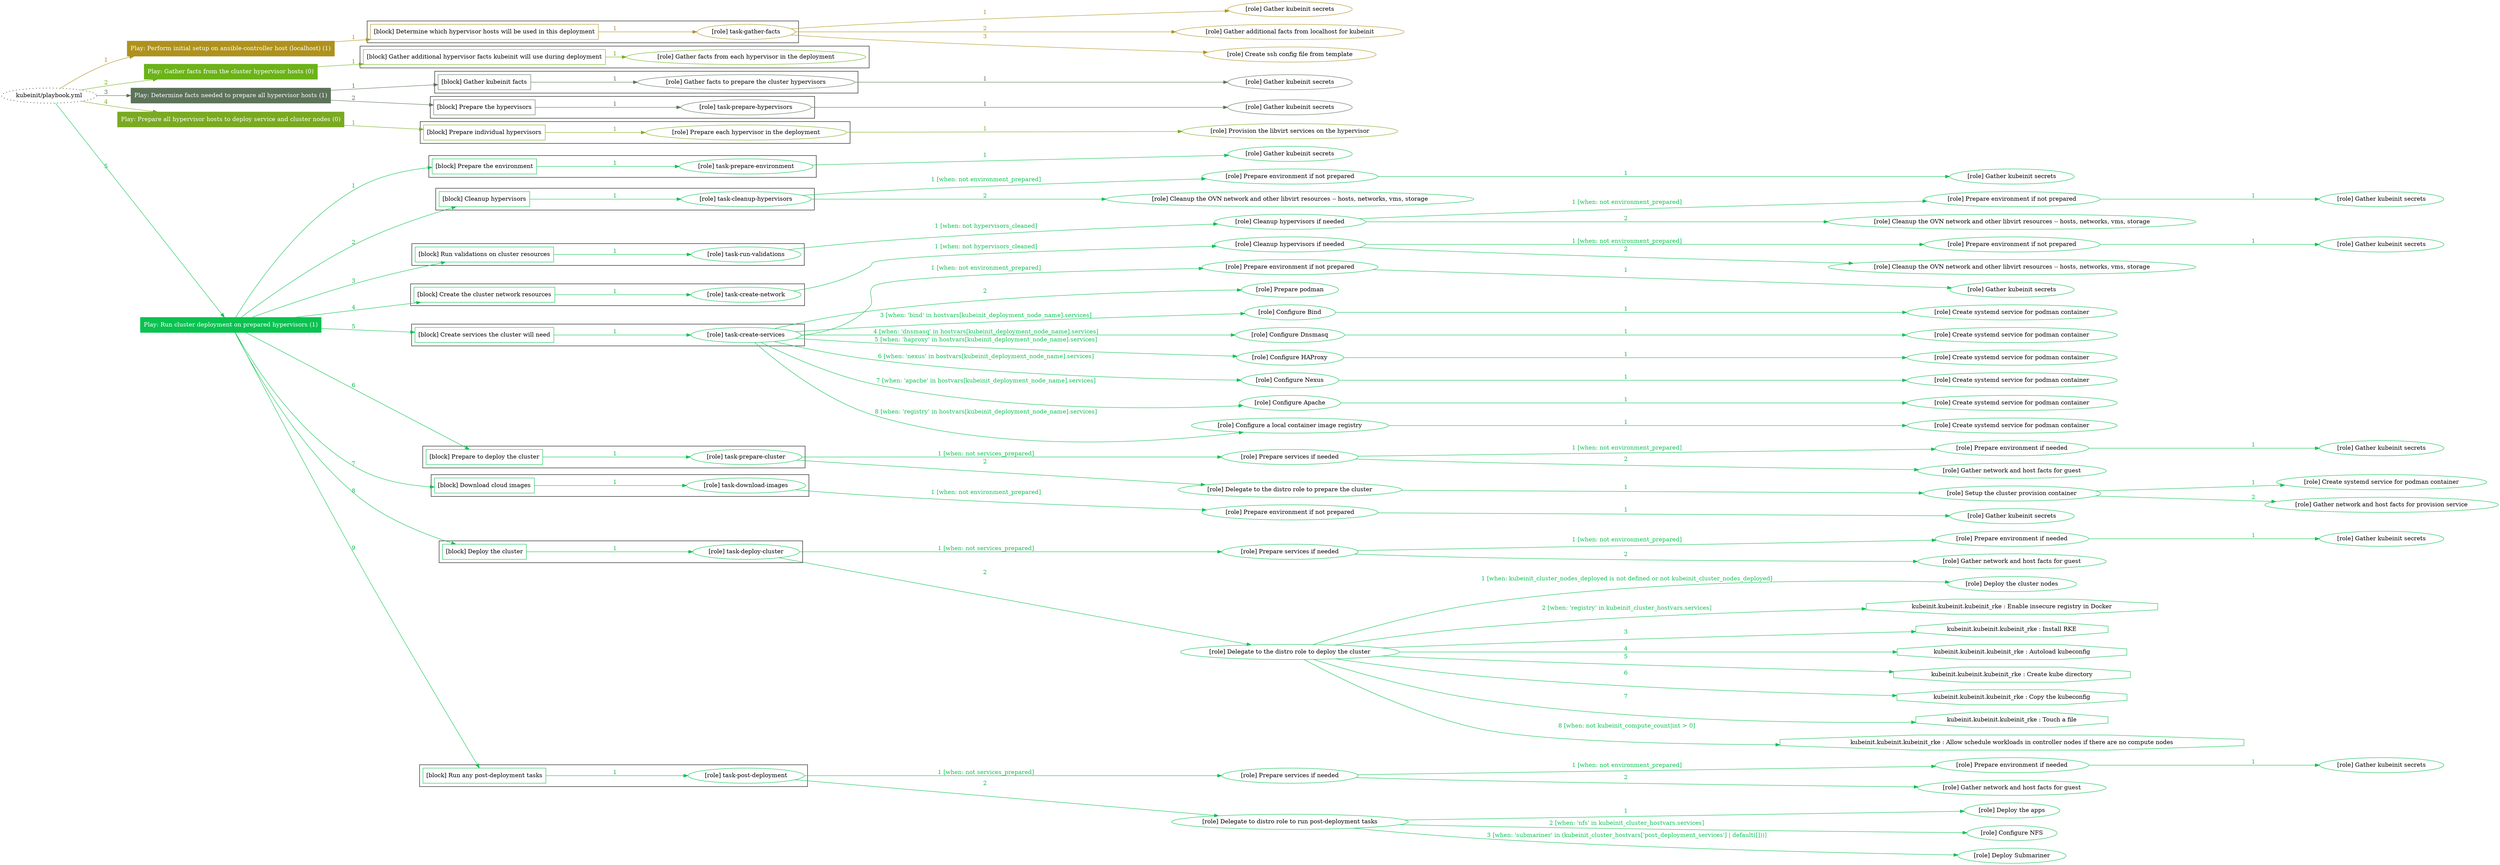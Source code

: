 digraph {
	graph [concentrate=true ordering=in rankdir=LR ratio=fill]
	edge [esep=5 sep=10]
	"kubeinit/playbook.yml" [URL="/home/runner/work/kubeinit/kubeinit/kubeinit/playbook.yml" id=playbook_0c0fef3c style=dotted]
	play_21a5f5a8 [label="Play: Perform initial setup on ansible-controller host (localhost) (1)" URL="/home/runner/work/kubeinit/kubeinit/kubeinit/playbook.yml" color="#af921d" fontcolor="#ffffff" id=play_21a5f5a8 shape=box style=filled tooltip=localhost]
	"kubeinit/playbook.yml" -> play_21a5f5a8 [label="1 " color="#af921d" fontcolor="#af921d" id=edge_b1d92bf3 labeltooltip="1 " tooltip="1 "]
	subgraph "Gather kubeinit secrets" {
		role_ecb38c35 [label="[role] Gather kubeinit secrets" URL="/home/runner/.ansible/collections/ansible_collections/kubeinit/kubeinit/roles/kubeinit_prepare/tasks/build_hypervisors_group.yml" color="#af921d" id=role_ecb38c35 tooltip="Gather kubeinit secrets"]
	}
	subgraph "Gather additional facts from localhost for kubeinit" {
		role_9cfee609 [label="[role] Gather additional facts from localhost for kubeinit" URL="/home/runner/.ansible/collections/ansible_collections/kubeinit/kubeinit/roles/kubeinit_prepare/tasks/build_hypervisors_group.yml" color="#af921d" id=role_9cfee609 tooltip="Gather additional facts from localhost for kubeinit"]
	}
	subgraph "Create ssh config file from template" {
		role_02658a02 [label="[role] Create ssh config file from template" URL="/home/runner/.ansible/collections/ansible_collections/kubeinit/kubeinit/roles/kubeinit_prepare/tasks/build_hypervisors_group.yml" color="#af921d" id=role_02658a02 tooltip="Create ssh config file from template"]
	}
	subgraph "task-gather-facts" {
		role_8c030632 [label="[role] task-gather-facts" URL="/home/runner/work/kubeinit/kubeinit/kubeinit/playbook.yml" color="#af921d" id=role_8c030632 tooltip="task-gather-facts"]
		role_8c030632 -> role_ecb38c35 [label="1 " color="#af921d" fontcolor="#af921d" id=edge_d9ddfc7d labeltooltip="1 " tooltip="1 "]
		role_8c030632 -> role_9cfee609 [label="2 " color="#af921d" fontcolor="#af921d" id=edge_10c6abff labeltooltip="2 " tooltip="2 "]
		role_8c030632 -> role_02658a02 [label="3 " color="#af921d" fontcolor="#af921d" id=edge_78d70499 labeltooltip="3 " tooltip="3 "]
	}
	subgraph "Play: Perform initial setup on ansible-controller host (localhost) (1)" {
		play_21a5f5a8 -> block_4ea13825 [label=1 color="#af921d" fontcolor="#af921d" id=edge_71a0c5f3 labeltooltip=1 tooltip=1]
		subgraph cluster_block_4ea13825 {
			block_4ea13825 [label="[block] Determine which hypervisor hosts will be used in this deployment" URL="/home/runner/work/kubeinit/kubeinit/kubeinit/playbook.yml" color="#af921d" id=block_4ea13825 labeltooltip="Determine which hypervisor hosts will be used in this deployment" shape=box tooltip="Determine which hypervisor hosts will be used in this deployment"]
			block_4ea13825 -> role_8c030632 [label="1 " color="#af921d" fontcolor="#af921d" id=edge_a42afde1 labeltooltip="1 " tooltip="1 "]
		}
	}
	play_43837309 [label="Play: Gather facts from the cluster hypervisor hosts (0)" URL="/home/runner/work/kubeinit/kubeinit/kubeinit/playbook.yml" color="#6bb319" fontcolor="#ffffff" id=play_43837309 shape=box style=filled tooltip="Play: Gather facts from the cluster hypervisor hosts (0)"]
	"kubeinit/playbook.yml" -> play_43837309 [label="2 " color="#6bb319" fontcolor="#6bb319" id=edge_9d040a8d labeltooltip="2 " tooltip="2 "]
	subgraph "Gather facts from each hypervisor in the deployment" {
		role_4b06a0dc [label="[role] Gather facts from each hypervisor in the deployment" URL="/home/runner/work/kubeinit/kubeinit/kubeinit/playbook.yml" color="#6bb319" id=role_4b06a0dc tooltip="Gather facts from each hypervisor in the deployment"]
	}
	subgraph "Play: Gather facts from the cluster hypervisor hosts (0)" {
		play_43837309 -> block_2c0d75d1 [label=1 color="#6bb319" fontcolor="#6bb319" id=edge_9d7d038e labeltooltip=1 tooltip=1]
		subgraph cluster_block_2c0d75d1 {
			block_2c0d75d1 [label="[block] Gather additional hypervisor facts kubeinit will use during deployment" URL="/home/runner/work/kubeinit/kubeinit/kubeinit/playbook.yml" color="#6bb319" id=block_2c0d75d1 labeltooltip="Gather additional hypervisor facts kubeinit will use during deployment" shape=box tooltip="Gather additional hypervisor facts kubeinit will use during deployment"]
			block_2c0d75d1 -> role_4b06a0dc [label="1 " color="#6bb319" fontcolor="#6bb319" id=edge_a4d6aaa5 labeltooltip="1 " tooltip="1 "]
		}
	}
	play_48dc1d70 [label="Play: Determine facts needed to prepare all hypervisor hosts (1)" URL="/home/runner/work/kubeinit/kubeinit/kubeinit/playbook.yml" color="#5c7359" fontcolor="#ffffff" id=play_48dc1d70 shape=box style=filled tooltip=localhost]
	"kubeinit/playbook.yml" -> play_48dc1d70 [label="3 " color="#5c7359" fontcolor="#5c7359" id=edge_46caaf51 labeltooltip="3 " tooltip="3 "]
	subgraph "Gather kubeinit secrets" {
		role_43aa1cc5 [label="[role] Gather kubeinit secrets" URL="/home/runner/.ansible/collections/ansible_collections/kubeinit/kubeinit/roles/kubeinit_prepare/tasks/gather_kubeinit_facts.yml" color="#5c7359" id=role_43aa1cc5 tooltip="Gather kubeinit secrets"]
	}
	subgraph "Gather facts to prepare the cluster hypervisors" {
		role_77ff9913 [label="[role] Gather facts to prepare the cluster hypervisors" URL="/home/runner/work/kubeinit/kubeinit/kubeinit/playbook.yml" color="#5c7359" id=role_77ff9913 tooltip="Gather facts to prepare the cluster hypervisors"]
		role_77ff9913 -> role_43aa1cc5 [label="1 " color="#5c7359" fontcolor="#5c7359" id=edge_53757dc4 labeltooltip="1 " tooltip="1 "]
	}
	subgraph "Gather kubeinit secrets" {
		role_6c854fbb [label="[role] Gather kubeinit secrets" URL="/home/runner/.ansible/collections/ansible_collections/kubeinit/kubeinit/roles/kubeinit_prepare/tasks/gather_kubeinit_facts.yml" color="#5c7359" id=role_6c854fbb tooltip="Gather kubeinit secrets"]
	}
	subgraph "task-prepare-hypervisors" {
		role_33e857f9 [label="[role] task-prepare-hypervisors" URL="/home/runner/work/kubeinit/kubeinit/kubeinit/playbook.yml" color="#5c7359" id=role_33e857f9 tooltip="task-prepare-hypervisors"]
		role_33e857f9 -> role_6c854fbb [label="1 " color="#5c7359" fontcolor="#5c7359" id=edge_74f0e580 labeltooltip="1 " tooltip="1 "]
	}
	subgraph "Play: Determine facts needed to prepare all hypervisor hosts (1)" {
		play_48dc1d70 -> block_31beeed0 [label=1 color="#5c7359" fontcolor="#5c7359" id=edge_70bc37a6 labeltooltip=1 tooltip=1]
		subgraph cluster_block_31beeed0 {
			block_31beeed0 [label="[block] Gather kubeinit facts" URL="/home/runner/work/kubeinit/kubeinit/kubeinit/playbook.yml" color="#5c7359" id=block_31beeed0 labeltooltip="Gather kubeinit facts" shape=box tooltip="Gather kubeinit facts"]
			block_31beeed0 -> role_77ff9913 [label="1 " color="#5c7359" fontcolor="#5c7359" id=edge_27cced3a labeltooltip="1 " tooltip="1 "]
		}
		play_48dc1d70 -> block_bf0df566 [label=2 color="#5c7359" fontcolor="#5c7359" id=edge_afdef325 labeltooltip=2 tooltip=2]
		subgraph cluster_block_bf0df566 {
			block_bf0df566 [label="[block] Prepare the hypervisors" URL="/home/runner/work/kubeinit/kubeinit/kubeinit/playbook.yml" color="#5c7359" id=block_bf0df566 labeltooltip="Prepare the hypervisors" shape=box tooltip="Prepare the hypervisors"]
			block_bf0df566 -> role_33e857f9 [label="1 " color="#5c7359" fontcolor="#5c7359" id=edge_0c5bcbb7 labeltooltip="1 " tooltip="1 "]
		}
	}
	play_843bd14c [label="Play: Prepare all hypervisor hosts to deploy service and cluster nodes (0)" URL="/home/runner/work/kubeinit/kubeinit/kubeinit/playbook.yml" color="#7aaa22" fontcolor="#ffffff" id=play_843bd14c shape=box style=filled tooltip="Play: Prepare all hypervisor hosts to deploy service and cluster nodes (0)"]
	"kubeinit/playbook.yml" -> play_843bd14c [label="4 " color="#7aaa22" fontcolor="#7aaa22" id=edge_f275c8a8 labeltooltip="4 " tooltip="4 "]
	subgraph "Provision the libvirt services on the hypervisor" {
		role_b44689c3 [label="[role] Provision the libvirt services on the hypervisor" URL="/home/runner/.ansible/collections/ansible_collections/kubeinit/kubeinit/roles/kubeinit_prepare/tasks/prepare_hypervisor.yml" color="#7aaa22" id=role_b44689c3 tooltip="Provision the libvirt services on the hypervisor"]
	}
	subgraph "Prepare each hypervisor in the deployment" {
		role_15a2c1e5 [label="[role] Prepare each hypervisor in the deployment" URL="/home/runner/work/kubeinit/kubeinit/kubeinit/playbook.yml" color="#7aaa22" id=role_15a2c1e5 tooltip="Prepare each hypervisor in the deployment"]
		role_15a2c1e5 -> role_b44689c3 [label="1 " color="#7aaa22" fontcolor="#7aaa22" id=edge_3c5d9b50 labeltooltip="1 " tooltip="1 "]
	}
	subgraph "Play: Prepare all hypervisor hosts to deploy service and cluster nodes (0)" {
		play_843bd14c -> block_9cbd9f3e [label=1 color="#7aaa22" fontcolor="#7aaa22" id=edge_626f5ce0 labeltooltip=1 tooltip=1]
		subgraph cluster_block_9cbd9f3e {
			block_9cbd9f3e [label="[block] Prepare individual hypervisors" URL="/home/runner/work/kubeinit/kubeinit/kubeinit/playbook.yml" color="#7aaa22" id=block_9cbd9f3e labeltooltip="Prepare individual hypervisors" shape=box tooltip="Prepare individual hypervisors"]
			block_9cbd9f3e -> role_15a2c1e5 [label="1 " color="#7aaa22" fontcolor="#7aaa22" id=edge_10b428b8 labeltooltip="1 " tooltip="1 "]
		}
	}
	play_45f7546f [label="Play: Run cluster deployment on prepared hypervisors (1)" URL="/home/runner/work/kubeinit/kubeinit/kubeinit/playbook.yml" color="#0ac250" fontcolor="#ffffff" id=play_45f7546f shape=box style=filled tooltip=localhost]
	"kubeinit/playbook.yml" -> play_45f7546f [label="5 " color="#0ac250" fontcolor="#0ac250" id=edge_342e8561 labeltooltip="5 " tooltip="5 "]
	subgraph "Gather kubeinit secrets" {
		role_9b81cbf5 [label="[role] Gather kubeinit secrets" URL="/home/runner/.ansible/collections/ansible_collections/kubeinit/kubeinit/roles/kubeinit_prepare/tasks/gather_kubeinit_facts.yml" color="#0ac250" id=role_9b81cbf5 tooltip="Gather kubeinit secrets"]
	}
	subgraph "task-prepare-environment" {
		role_d0438db8 [label="[role] task-prepare-environment" URL="/home/runner/work/kubeinit/kubeinit/kubeinit/playbook.yml" color="#0ac250" id=role_d0438db8 tooltip="task-prepare-environment"]
		role_d0438db8 -> role_9b81cbf5 [label="1 " color="#0ac250" fontcolor="#0ac250" id=edge_5310e7ea labeltooltip="1 " tooltip="1 "]
	}
	subgraph "Gather kubeinit secrets" {
		role_a2eb08f2 [label="[role] Gather kubeinit secrets" URL="/home/runner/.ansible/collections/ansible_collections/kubeinit/kubeinit/roles/kubeinit_prepare/tasks/gather_kubeinit_facts.yml" color="#0ac250" id=role_a2eb08f2 tooltip="Gather kubeinit secrets"]
	}
	subgraph "Prepare environment if not prepared" {
		role_823f0b6d [label="[role] Prepare environment if not prepared" URL="/home/runner/.ansible/collections/ansible_collections/kubeinit/kubeinit/roles/kubeinit_prepare/tasks/cleanup_hypervisors.yml" color="#0ac250" id=role_823f0b6d tooltip="Prepare environment if not prepared"]
		role_823f0b6d -> role_a2eb08f2 [label="1 " color="#0ac250" fontcolor="#0ac250" id=edge_0ede02b3 labeltooltip="1 " tooltip="1 "]
	}
	subgraph "Cleanup the OVN network and other libvirt resources -- hosts, networks, vms, storage" {
		role_7a6186e4 [label="[role] Cleanup the OVN network and other libvirt resources -- hosts, networks, vms, storage" URL="/home/runner/.ansible/collections/ansible_collections/kubeinit/kubeinit/roles/kubeinit_prepare/tasks/cleanup_hypervisors.yml" color="#0ac250" id=role_7a6186e4 tooltip="Cleanup the OVN network and other libvirt resources -- hosts, networks, vms, storage"]
	}
	subgraph "task-cleanup-hypervisors" {
		role_4b1b8301 [label="[role] task-cleanup-hypervisors" URL="/home/runner/work/kubeinit/kubeinit/kubeinit/playbook.yml" color="#0ac250" id=role_4b1b8301 tooltip="task-cleanup-hypervisors"]
		role_4b1b8301 -> role_823f0b6d [label="1 [when: not environment_prepared]" color="#0ac250" fontcolor="#0ac250" id=edge_658d5e87 labeltooltip="1 [when: not environment_prepared]" tooltip="1 [when: not environment_prepared]"]
		role_4b1b8301 -> role_7a6186e4 [label="2 " color="#0ac250" fontcolor="#0ac250" id=edge_91b9f722 labeltooltip="2 " tooltip="2 "]
	}
	subgraph "Gather kubeinit secrets" {
		role_a9c3f7ef [label="[role] Gather kubeinit secrets" URL="/home/runner/.ansible/collections/ansible_collections/kubeinit/kubeinit/roles/kubeinit_prepare/tasks/gather_kubeinit_facts.yml" color="#0ac250" id=role_a9c3f7ef tooltip="Gather kubeinit secrets"]
	}
	subgraph "Prepare environment if not prepared" {
		role_5b21bd66 [label="[role] Prepare environment if not prepared" URL="/home/runner/.ansible/collections/ansible_collections/kubeinit/kubeinit/roles/kubeinit_prepare/tasks/cleanup_hypervisors.yml" color="#0ac250" id=role_5b21bd66 tooltip="Prepare environment if not prepared"]
		role_5b21bd66 -> role_a9c3f7ef [label="1 " color="#0ac250" fontcolor="#0ac250" id=edge_0bea97da labeltooltip="1 " tooltip="1 "]
	}
	subgraph "Cleanup the OVN network and other libvirt resources -- hosts, networks, vms, storage" {
		role_5bf3f5ec [label="[role] Cleanup the OVN network and other libvirt resources -- hosts, networks, vms, storage" URL="/home/runner/.ansible/collections/ansible_collections/kubeinit/kubeinit/roles/kubeinit_prepare/tasks/cleanup_hypervisors.yml" color="#0ac250" id=role_5bf3f5ec tooltip="Cleanup the OVN network and other libvirt resources -- hosts, networks, vms, storage"]
	}
	subgraph "Cleanup hypervisors if needed" {
		role_ba050e3b [label="[role] Cleanup hypervisors if needed" URL="/home/runner/.ansible/collections/ansible_collections/kubeinit/kubeinit/roles/kubeinit_validations/tasks/main.yml" color="#0ac250" id=role_ba050e3b tooltip="Cleanup hypervisors if needed"]
		role_ba050e3b -> role_5b21bd66 [label="1 [when: not environment_prepared]" color="#0ac250" fontcolor="#0ac250" id=edge_a787e2c6 labeltooltip="1 [when: not environment_prepared]" tooltip="1 [when: not environment_prepared]"]
		role_ba050e3b -> role_5bf3f5ec [label="2 " color="#0ac250" fontcolor="#0ac250" id=edge_ee8f20ed labeltooltip="2 " tooltip="2 "]
	}
	subgraph "task-run-validations" {
		role_5c0cf98d [label="[role] task-run-validations" URL="/home/runner/work/kubeinit/kubeinit/kubeinit/playbook.yml" color="#0ac250" id=role_5c0cf98d tooltip="task-run-validations"]
		role_5c0cf98d -> role_ba050e3b [label="1 [when: not hypervisors_cleaned]" color="#0ac250" fontcolor="#0ac250" id=edge_1f2cd647 labeltooltip="1 [when: not hypervisors_cleaned]" tooltip="1 [when: not hypervisors_cleaned]"]
	}
	subgraph "Gather kubeinit secrets" {
		role_32a50ba4 [label="[role] Gather kubeinit secrets" URL="/home/runner/.ansible/collections/ansible_collections/kubeinit/kubeinit/roles/kubeinit_prepare/tasks/gather_kubeinit_facts.yml" color="#0ac250" id=role_32a50ba4 tooltip="Gather kubeinit secrets"]
	}
	subgraph "Prepare environment if not prepared" {
		role_d0075691 [label="[role] Prepare environment if not prepared" URL="/home/runner/.ansible/collections/ansible_collections/kubeinit/kubeinit/roles/kubeinit_prepare/tasks/cleanup_hypervisors.yml" color="#0ac250" id=role_d0075691 tooltip="Prepare environment if not prepared"]
		role_d0075691 -> role_32a50ba4 [label="1 " color="#0ac250" fontcolor="#0ac250" id=edge_196c51da labeltooltip="1 " tooltip="1 "]
	}
	subgraph "Cleanup the OVN network and other libvirt resources -- hosts, networks, vms, storage" {
		role_617eaac2 [label="[role] Cleanup the OVN network and other libvirt resources -- hosts, networks, vms, storage" URL="/home/runner/.ansible/collections/ansible_collections/kubeinit/kubeinit/roles/kubeinit_prepare/tasks/cleanup_hypervisors.yml" color="#0ac250" id=role_617eaac2 tooltip="Cleanup the OVN network and other libvirt resources -- hosts, networks, vms, storage"]
	}
	subgraph "Cleanup hypervisors if needed" {
		role_ae414955 [label="[role] Cleanup hypervisors if needed" URL="/home/runner/.ansible/collections/ansible_collections/kubeinit/kubeinit/roles/kubeinit_libvirt/tasks/create_network.yml" color="#0ac250" id=role_ae414955 tooltip="Cleanup hypervisors if needed"]
		role_ae414955 -> role_d0075691 [label="1 [when: not environment_prepared]" color="#0ac250" fontcolor="#0ac250" id=edge_c96bed56 labeltooltip="1 [when: not environment_prepared]" tooltip="1 [when: not environment_prepared]"]
		role_ae414955 -> role_617eaac2 [label="2 " color="#0ac250" fontcolor="#0ac250" id=edge_2c4fc8be labeltooltip="2 " tooltip="2 "]
	}
	subgraph "task-create-network" {
		role_9441b680 [label="[role] task-create-network" URL="/home/runner/work/kubeinit/kubeinit/kubeinit/playbook.yml" color="#0ac250" id=role_9441b680 tooltip="task-create-network"]
		role_9441b680 -> role_ae414955 [label="1 [when: not hypervisors_cleaned]" color="#0ac250" fontcolor="#0ac250" id=edge_7869990d labeltooltip="1 [when: not hypervisors_cleaned]" tooltip="1 [when: not hypervisors_cleaned]"]
	}
	subgraph "Gather kubeinit secrets" {
		role_ff9c314c [label="[role] Gather kubeinit secrets" URL="/home/runner/.ansible/collections/ansible_collections/kubeinit/kubeinit/roles/kubeinit_prepare/tasks/gather_kubeinit_facts.yml" color="#0ac250" id=role_ff9c314c tooltip="Gather kubeinit secrets"]
	}
	subgraph "Prepare environment if not prepared" {
		role_e1db1aa6 [label="[role] Prepare environment if not prepared" URL="/home/runner/.ansible/collections/ansible_collections/kubeinit/kubeinit/roles/kubeinit_services/tasks/main.yml" color="#0ac250" id=role_e1db1aa6 tooltip="Prepare environment if not prepared"]
		role_e1db1aa6 -> role_ff9c314c [label="1 " color="#0ac250" fontcolor="#0ac250" id=edge_189ca90f labeltooltip="1 " tooltip="1 "]
	}
	subgraph "Prepare podman" {
		role_29e25829 [label="[role] Prepare podman" URL="/home/runner/.ansible/collections/ansible_collections/kubeinit/kubeinit/roles/kubeinit_services/tasks/00_create_service_pod.yml" color="#0ac250" id=role_29e25829 tooltip="Prepare podman"]
	}
	subgraph "Create systemd service for podman container" {
		role_d9aee33d [label="[role] Create systemd service for podman container" URL="/home/runner/.ansible/collections/ansible_collections/kubeinit/kubeinit/roles/kubeinit_bind/tasks/main.yml" color="#0ac250" id=role_d9aee33d tooltip="Create systemd service for podman container"]
	}
	subgraph "Configure Bind" {
		role_d03b4408 [label="[role] Configure Bind" URL="/home/runner/.ansible/collections/ansible_collections/kubeinit/kubeinit/roles/kubeinit_services/tasks/start_services_containers.yml" color="#0ac250" id=role_d03b4408 tooltip="Configure Bind"]
		role_d03b4408 -> role_d9aee33d [label="1 " color="#0ac250" fontcolor="#0ac250" id=edge_81427b8f labeltooltip="1 " tooltip="1 "]
	}
	subgraph "Create systemd service for podman container" {
		role_f60dd695 [label="[role] Create systemd service for podman container" URL="/home/runner/.ansible/collections/ansible_collections/kubeinit/kubeinit/roles/kubeinit_dnsmasq/tasks/main.yml" color="#0ac250" id=role_f60dd695 tooltip="Create systemd service for podman container"]
	}
	subgraph "Configure Dnsmasq" {
		role_a3d31462 [label="[role] Configure Dnsmasq" URL="/home/runner/.ansible/collections/ansible_collections/kubeinit/kubeinit/roles/kubeinit_services/tasks/start_services_containers.yml" color="#0ac250" id=role_a3d31462 tooltip="Configure Dnsmasq"]
		role_a3d31462 -> role_f60dd695 [label="1 " color="#0ac250" fontcolor="#0ac250" id=edge_9cd0efd2 labeltooltip="1 " tooltip="1 "]
	}
	subgraph "Create systemd service for podman container" {
		role_32c3ac2e [label="[role] Create systemd service for podman container" URL="/home/runner/.ansible/collections/ansible_collections/kubeinit/kubeinit/roles/kubeinit_haproxy/tasks/main.yml" color="#0ac250" id=role_32c3ac2e tooltip="Create systemd service for podman container"]
	}
	subgraph "Configure HAProxy" {
		role_e5f53009 [label="[role] Configure HAProxy" URL="/home/runner/.ansible/collections/ansible_collections/kubeinit/kubeinit/roles/kubeinit_services/tasks/start_services_containers.yml" color="#0ac250" id=role_e5f53009 tooltip="Configure HAProxy"]
		role_e5f53009 -> role_32c3ac2e [label="1 " color="#0ac250" fontcolor="#0ac250" id=edge_ac3c82e2 labeltooltip="1 " tooltip="1 "]
	}
	subgraph "Create systemd service for podman container" {
		role_40794d18 [label="[role] Create systemd service for podman container" URL="/home/runner/.ansible/collections/ansible_collections/kubeinit/kubeinit/roles/kubeinit_nexus/tasks/main.yml" color="#0ac250" id=role_40794d18 tooltip="Create systemd service for podman container"]
	}
	subgraph "Configure Nexus" {
		role_e745f123 [label="[role] Configure Nexus" URL="/home/runner/.ansible/collections/ansible_collections/kubeinit/kubeinit/roles/kubeinit_services/tasks/start_services_containers.yml" color="#0ac250" id=role_e745f123 tooltip="Configure Nexus"]
		role_e745f123 -> role_40794d18 [label="1 " color="#0ac250" fontcolor="#0ac250" id=edge_05be47ca labeltooltip="1 " tooltip="1 "]
	}
	subgraph "Create systemd service for podman container" {
		role_e4dad794 [label="[role] Create systemd service for podman container" URL="/home/runner/.ansible/collections/ansible_collections/kubeinit/kubeinit/roles/kubeinit_apache/tasks/main.yml" color="#0ac250" id=role_e4dad794 tooltip="Create systemd service for podman container"]
	}
	subgraph "Configure Apache" {
		role_1cbd3af5 [label="[role] Configure Apache" URL="/home/runner/.ansible/collections/ansible_collections/kubeinit/kubeinit/roles/kubeinit_services/tasks/start_services_containers.yml" color="#0ac250" id=role_1cbd3af5 tooltip="Configure Apache"]
		role_1cbd3af5 -> role_e4dad794 [label="1 " color="#0ac250" fontcolor="#0ac250" id=edge_d1dcf0c5 labeltooltip="1 " tooltip="1 "]
	}
	subgraph "Create systemd service for podman container" {
		role_2592cfd6 [label="[role] Create systemd service for podman container" URL="/home/runner/.ansible/collections/ansible_collections/kubeinit/kubeinit/roles/kubeinit_registry/tasks/main.yml" color="#0ac250" id=role_2592cfd6 tooltip="Create systemd service for podman container"]
	}
	subgraph "Configure a local container image registry" {
		role_587348c8 [label="[role] Configure a local container image registry" URL="/home/runner/.ansible/collections/ansible_collections/kubeinit/kubeinit/roles/kubeinit_services/tasks/start_services_containers.yml" color="#0ac250" id=role_587348c8 tooltip="Configure a local container image registry"]
		role_587348c8 -> role_2592cfd6 [label="1 " color="#0ac250" fontcolor="#0ac250" id=edge_657be53a labeltooltip="1 " tooltip="1 "]
	}
	subgraph "task-create-services" {
		role_a53f9c54 [label="[role] task-create-services" URL="/home/runner/work/kubeinit/kubeinit/kubeinit/playbook.yml" color="#0ac250" id=role_a53f9c54 tooltip="task-create-services"]
		role_a53f9c54 -> role_e1db1aa6 [label="1 [when: not environment_prepared]" color="#0ac250" fontcolor="#0ac250" id=edge_6a85f848 labeltooltip="1 [when: not environment_prepared]" tooltip="1 [when: not environment_prepared]"]
		role_a53f9c54 -> role_29e25829 [label="2 " color="#0ac250" fontcolor="#0ac250" id=edge_a2a3018e labeltooltip="2 " tooltip="2 "]
		role_a53f9c54 -> role_d03b4408 [label="3 [when: 'bind' in hostvars[kubeinit_deployment_node_name].services]" color="#0ac250" fontcolor="#0ac250" id=edge_69209339 labeltooltip="3 [when: 'bind' in hostvars[kubeinit_deployment_node_name].services]" tooltip="3 [when: 'bind' in hostvars[kubeinit_deployment_node_name].services]"]
		role_a53f9c54 -> role_a3d31462 [label="4 [when: 'dnsmasq' in hostvars[kubeinit_deployment_node_name].services]" color="#0ac250" fontcolor="#0ac250" id=edge_d04ddfa2 labeltooltip="4 [when: 'dnsmasq' in hostvars[kubeinit_deployment_node_name].services]" tooltip="4 [when: 'dnsmasq' in hostvars[kubeinit_deployment_node_name].services]"]
		role_a53f9c54 -> role_e5f53009 [label="5 [when: 'haproxy' in hostvars[kubeinit_deployment_node_name].services]" color="#0ac250" fontcolor="#0ac250" id=edge_33753ed6 labeltooltip="5 [when: 'haproxy' in hostvars[kubeinit_deployment_node_name].services]" tooltip="5 [when: 'haproxy' in hostvars[kubeinit_deployment_node_name].services]"]
		role_a53f9c54 -> role_e745f123 [label="6 [when: 'nexus' in hostvars[kubeinit_deployment_node_name].services]" color="#0ac250" fontcolor="#0ac250" id=edge_6d696882 labeltooltip="6 [when: 'nexus' in hostvars[kubeinit_deployment_node_name].services]" tooltip="6 [when: 'nexus' in hostvars[kubeinit_deployment_node_name].services]"]
		role_a53f9c54 -> role_1cbd3af5 [label="7 [when: 'apache' in hostvars[kubeinit_deployment_node_name].services]" color="#0ac250" fontcolor="#0ac250" id=edge_f18f0e00 labeltooltip="7 [when: 'apache' in hostvars[kubeinit_deployment_node_name].services]" tooltip="7 [when: 'apache' in hostvars[kubeinit_deployment_node_name].services]"]
		role_a53f9c54 -> role_587348c8 [label="8 [when: 'registry' in hostvars[kubeinit_deployment_node_name].services]" color="#0ac250" fontcolor="#0ac250" id=edge_888b7c57 labeltooltip="8 [when: 'registry' in hostvars[kubeinit_deployment_node_name].services]" tooltip="8 [when: 'registry' in hostvars[kubeinit_deployment_node_name].services]"]
	}
	subgraph "Gather kubeinit secrets" {
		role_436512da [label="[role] Gather kubeinit secrets" URL="/home/runner/.ansible/collections/ansible_collections/kubeinit/kubeinit/roles/kubeinit_prepare/tasks/gather_kubeinit_facts.yml" color="#0ac250" id=role_436512da tooltip="Gather kubeinit secrets"]
	}
	subgraph "Prepare environment if needed" {
		role_7c375856 [label="[role] Prepare environment if needed" URL="/home/runner/.ansible/collections/ansible_collections/kubeinit/kubeinit/roles/kubeinit_services/tasks/prepare_services.yml" color="#0ac250" id=role_7c375856 tooltip="Prepare environment if needed"]
		role_7c375856 -> role_436512da [label="1 " color="#0ac250" fontcolor="#0ac250" id=edge_42ee7778 labeltooltip="1 " tooltip="1 "]
	}
	subgraph "Gather network and host facts for guest" {
		role_03702f9b [label="[role] Gather network and host facts for guest" URL="/home/runner/.ansible/collections/ansible_collections/kubeinit/kubeinit/roles/kubeinit_services/tasks/prepare_services.yml" color="#0ac250" id=role_03702f9b tooltip="Gather network and host facts for guest"]
	}
	subgraph "Prepare services if needed" {
		role_599a054b [label="[role] Prepare services if needed" URL="/home/runner/.ansible/collections/ansible_collections/kubeinit/kubeinit/roles/kubeinit_prepare/tasks/prepare_cluster.yml" color="#0ac250" id=role_599a054b tooltip="Prepare services if needed"]
		role_599a054b -> role_7c375856 [label="1 [when: not environment_prepared]" color="#0ac250" fontcolor="#0ac250" id=edge_b81baeaf labeltooltip="1 [when: not environment_prepared]" tooltip="1 [when: not environment_prepared]"]
		role_599a054b -> role_03702f9b [label="2 " color="#0ac250" fontcolor="#0ac250" id=edge_28b122cd labeltooltip="2 " tooltip="2 "]
	}
	subgraph "Create systemd service for podman container" {
		role_371c26a0 [label="[role] Create systemd service for podman container" URL="/home/runner/.ansible/collections/ansible_collections/kubeinit/kubeinit/roles/kubeinit_services/tasks/create_provision_container.yml" color="#0ac250" id=role_371c26a0 tooltip="Create systemd service for podman container"]
	}
	subgraph "Gather network and host facts for provision service" {
		role_46ad165e [label="[role] Gather network and host facts for provision service" URL="/home/runner/.ansible/collections/ansible_collections/kubeinit/kubeinit/roles/kubeinit_services/tasks/create_provision_container.yml" color="#0ac250" id=role_46ad165e tooltip="Gather network and host facts for provision service"]
	}
	subgraph "Setup the cluster provision container" {
		role_43c7ebfa [label="[role] Setup the cluster provision container" URL="/home/runner/.ansible/collections/ansible_collections/kubeinit/kubeinit/roles/kubeinit_rke/tasks/prepare_cluster.yml" color="#0ac250" id=role_43c7ebfa tooltip="Setup the cluster provision container"]
		role_43c7ebfa -> role_371c26a0 [label="1 " color="#0ac250" fontcolor="#0ac250" id=edge_03b0a2e3 labeltooltip="1 " tooltip="1 "]
		role_43c7ebfa -> role_46ad165e [label="2 " color="#0ac250" fontcolor="#0ac250" id=edge_f2e977b2 labeltooltip="2 " tooltip="2 "]
	}
	subgraph "Delegate to the distro role to prepare the cluster" {
		role_94b64a22 [label="[role] Delegate to the distro role to prepare the cluster" URL="/home/runner/.ansible/collections/ansible_collections/kubeinit/kubeinit/roles/kubeinit_prepare/tasks/prepare_cluster.yml" color="#0ac250" id=role_94b64a22 tooltip="Delegate to the distro role to prepare the cluster"]
		role_94b64a22 -> role_43c7ebfa [label="1 " color="#0ac250" fontcolor="#0ac250" id=edge_c9f65f95 labeltooltip="1 " tooltip="1 "]
	}
	subgraph "task-prepare-cluster" {
		role_022cb576 [label="[role] task-prepare-cluster" URL="/home/runner/work/kubeinit/kubeinit/kubeinit/playbook.yml" color="#0ac250" id=role_022cb576 tooltip="task-prepare-cluster"]
		role_022cb576 -> role_599a054b [label="1 [when: not services_prepared]" color="#0ac250" fontcolor="#0ac250" id=edge_8ee5b162 labeltooltip="1 [when: not services_prepared]" tooltip="1 [when: not services_prepared]"]
		role_022cb576 -> role_94b64a22 [label="2 " color="#0ac250" fontcolor="#0ac250" id=edge_a8e05ffa labeltooltip="2 " tooltip="2 "]
	}
	subgraph "Gather kubeinit secrets" {
		role_3fa4915c [label="[role] Gather kubeinit secrets" URL="/home/runner/.ansible/collections/ansible_collections/kubeinit/kubeinit/roles/kubeinit_prepare/tasks/gather_kubeinit_facts.yml" color="#0ac250" id=role_3fa4915c tooltip="Gather kubeinit secrets"]
	}
	subgraph "Prepare environment if not prepared" {
		role_64ffc2fd [label="[role] Prepare environment if not prepared" URL="/home/runner/.ansible/collections/ansible_collections/kubeinit/kubeinit/roles/kubeinit_libvirt/tasks/download_cloud_images.yml" color="#0ac250" id=role_64ffc2fd tooltip="Prepare environment if not prepared"]
		role_64ffc2fd -> role_3fa4915c [label="1 " color="#0ac250" fontcolor="#0ac250" id=edge_01dd2af4 labeltooltip="1 " tooltip="1 "]
	}
	subgraph "task-download-images" {
		role_df28e350 [label="[role] task-download-images" URL="/home/runner/work/kubeinit/kubeinit/kubeinit/playbook.yml" color="#0ac250" id=role_df28e350 tooltip="task-download-images"]
		role_df28e350 -> role_64ffc2fd [label="1 [when: not environment_prepared]" color="#0ac250" fontcolor="#0ac250" id=edge_1ab6a237 labeltooltip="1 [when: not environment_prepared]" tooltip="1 [when: not environment_prepared]"]
	}
	subgraph "Gather kubeinit secrets" {
		role_bd5c5e99 [label="[role] Gather kubeinit secrets" URL="/home/runner/.ansible/collections/ansible_collections/kubeinit/kubeinit/roles/kubeinit_prepare/tasks/gather_kubeinit_facts.yml" color="#0ac250" id=role_bd5c5e99 tooltip="Gather kubeinit secrets"]
	}
	subgraph "Prepare environment if needed" {
		role_bf68e6ad [label="[role] Prepare environment if needed" URL="/home/runner/.ansible/collections/ansible_collections/kubeinit/kubeinit/roles/kubeinit_services/tasks/prepare_services.yml" color="#0ac250" id=role_bf68e6ad tooltip="Prepare environment if needed"]
		role_bf68e6ad -> role_bd5c5e99 [label="1 " color="#0ac250" fontcolor="#0ac250" id=edge_9912bf53 labeltooltip="1 " tooltip="1 "]
	}
	subgraph "Gather network and host facts for guest" {
		role_fa49a23a [label="[role] Gather network and host facts for guest" URL="/home/runner/.ansible/collections/ansible_collections/kubeinit/kubeinit/roles/kubeinit_services/tasks/prepare_services.yml" color="#0ac250" id=role_fa49a23a tooltip="Gather network and host facts for guest"]
	}
	subgraph "Prepare services if needed" {
		role_afa9c0e5 [label="[role] Prepare services if needed" URL="/home/runner/.ansible/collections/ansible_collections/kubeinit/kubeinit/roles/kubeinit_prepare/tasks/deploy_cluster.yml" color="#0ac250" id=role_afa9c0e5 tooltip="Prepare services if needed"]
		role_afa9c0e5 -> role_bf68e6ad [label="1 [when: not environment_prepared]" color="#0ac250" fontcolor="#0ac250" id=edge_bbfa8fac labeltooltip="1 [when: not environment_prepared]" tooltip="1 [when: not environment_prepared]"]
		role_afa9c0e5 -> role_fa49a23a [label="2 " color="#0ac250" fontcolor="#0ac250" id=edge_069fb128 labeltooltip="2 " tooltip="2 "]
	}
	subgraph "Deploy the cluster nodes" {
		role_608848b4 [label="[role] Deploy the cluster nodes" URL="/home/runner/.ansible/collections/ansible_collections/kubeinit/kubeinit/roles/kubeinit_rke/tasks/main.yml" color="#0ac250" id=role_608848b4 tooltip="Deploy the cluster nodes"]
	}
	subgraph "Delegate to the distro role to deploy the cluster" {
		role_d57edee8 [label="[role] Delegate to the distro role to deploy the cluster" URL="/home/runner/.ansible/collections/ansible_collections/kubeinit/kubeinit/roles/kubeinit_prepare/tasks/deploy_cluster.yml" color="#0ac250" id=role_d57edee8 tooltip="Delegate to the distro role to deploy the cluster"]
		role_d57edee8 -> role_608848b4 [label="1 [when: kubeinit_cluster_nodes_deployed is not defined or not kubeinit_cluster_nodes_deployed]" color="#0ac250" fontcolor="#0ac250" id=edge_1e493f83 labeltooltip="1 [when: kubeinit_cluster_nodes_deployed is not defined or not kubeinit_cluster_nodes_deployed]" tooltip="1 [when: kubeinit_cluster_nodes_deployed is not defined or not kubeinit_cluster_nodes_deployed]"]
		task_ed9bb827 [label="kubeinit.kubeinit.kubeinit_rke : Enable insecure registry in Docker" URL="/home/runner/.ansible/collections/ansible_collections/kubeinit/kubeinit/roles/kubeinit_rke/tasks/main.yml" color="#0ac250" id=task_ed9bb827 shape=octagon tooltip="kubeinit.kubeinit.kubeinit_rke : Enable insecure registry in Docker"]
		role_d57edee8 -> task_ed9bb827 [label="2 [when: 'registry' in kubeinit_cluster_hostvars.services]" color="#0ac250" fontcolor="#0ac250" id=edge_006ee728 labeltooltip="2 [when: 'registry' in kubeinit_cluster_hostvars.services]" tooltip="2 [when: 'registry' in kubeinit_cluster_hostvars.services]"]
		task_42803805 [label="kubeinit.kubeinit.kubeinit_rke : Install RKE" URL="/home/runner/.ansible/collections/ansible_collections/kubeinit/kubeinit/roles/kubeinit_rke/tasks/main.yml" color="#0ac250" id=task_42803805 shape=octagon tooltip="kubeinit.kubeinit.kubeinit_rke : Install RKE"]
		role_d57edee8 -> task_42803805 [label="3 " color="#0ac250" fontcolor="#0ac250" id=edge_f45cb3ae labeltooltip="3 " tooltip="3 "]
		task_8d77b3d1 [label="kubeinit.kubeinit.kubeinit_rke : Autoload kubeconfig" URL="/home/runner/.ansible/collections/ansible_collections/kubeinit/kubeinit/roles/kubeinit_rke/tasks/main.yml" color="#0ac250" id=task_8d77b3d1 shape=octagon tooltip="kubeinit.kubeinit.kubeinit_rke : Autoload kubeconfig"]
		role_d57edee8 -> task_8d77b3d1 [label="4 " color="#0ac250" fontcolor="#0ac250" id=edge_2037c3b3 labeltooltip="4 " tooltip="4 "]
		task_3718c511 [label="kubeinit.kubeinit.kubeinit_rke : Create kube directory" URL="/home/runner/.ansible/collections/ansible_collections/kubeinit/kubeinit/roles/kubeinit_rke/tasks/main.yml" color="#0ac250" id=task_3718c511 shape=octagon tooltip="kubeinit.kubeinit.kubeinit_rke : Create kube directory"]
		role_d57edee8 -> task_3718c511 [label="5 " color="#0ac250" fontcolor="#0ac250" id=edge_11fe3ff3 labeltooltip="5 " tooltip="5 "]
		task_18c6ca60 [label="kubeinit.kubeinit.kubeinit_rke : Copy the kubeconfig" URL="/home/runner/.ansible/collections/ansible_collections/kubeinit/kubeinit/roles/kubeinit_rke/tasks/main.yml" color="#0ac250" id=task_18c6ca60 shape=octagon tooltip="kubeinit.kubeinit.kubeinit_rke : Copy the kubeconfig"]
		role_d57edee8 -> task_18c6ca60 [label="6 " color="#0ac250" fontcolor="#0ac250" id=edge_25e94a65 labeltooltip="6 " tooltip="6 "]
		task_bc266c6e [label="kubeinit.kubeinit.kubeinit_rke : Touch a file" URL="/home/runner/.ansible/collections/ansible_collections/kubeinit/kubeinit/roles/kubeinit_rke/tasks/main.yml" color="#0ac250" id=task_bc266c6e shape=octagon tooltip="kubeinit.kubeinit.kubeinit_rke : Touch a file"]
		role_d57edee8 -> task_bc266c6e [label="7 " color="#0ac250" fontcolor="#0ac250" id=edge_71ba9cbd labeltooltip="7 " tooltip="7 "]
		task_500fd92c [label="kubeinit.kubeinit.kubeinit_rke : Allow schedule workloads in controller nodes if there are no compute nodes" URL="/home/runner/.ansible/collections/ansible_collections/kubeinit/kubeinit/roles/kubeinit_rke/tasks/main.yml" color="#0ac250" id=task_500fd92c shape=octagon tooltip="kubeinit.kubeinit.kubeinit_rke : Allow schedule workloads in controller nodes if there are no compute nodes"]
		role_d57edee8 -> task_500fd92c [label="8 [when: not kubeinit_compute_count|int > 0]" color="#0ac250" fontcolor="#0ac250" id=edge_765e61ba labeltooltip="8 [when: not kubeinit_compute_count|int > 0]" tooltip="8 [when: not kubeinit_compute_count|int > 0]"]
	}
	subgraph "task-deploy-cluster" {
		role_3f72a703 [label="[role] task-deploy-cluster" URL="/home/runner/work/kubeinit/kubeinit/kubeinit/playbook.yml" color="#0ac250" id=role_3f72a703 tooltip="task-deploy-cluster"]
		role_3f72a703 -> role_afa9c0e5 [label="1 [when: not services_prepared]" color="#0ac250" fontcolor="#0ac250" id=edge_e20805a6 labeltooltip="1 [when: not services_prepared]" tooltip="1 [when: not services_prepared]"]
		role_3f72a703 -> role_d57edee8 [label="2 " color="#0ac250" fontcolor="#0ac250" id=edge_f43f333d labeltooltip="2 " tooltip="2 "]
	}
	subgraph "Gather kubeinit secrets" {
		role_f32eb5a2 [label="[role] Gather kubeinit secrets" URL="/home/runner/.ansible/collections/ansible_collections/kubeinit/kubeinit/roles/kubeinit_prepare/tasks/gather_kubeinit_facts.yml" color="#0ac250" id=role_f32eb5a2 tooltip="Gather kubeinit secrets"]
	}
	subgraph "Prepare environment if needed" {
		role_4b0e6b3e [label="[role] Prepare environment if needed" URL="/home/runner/.ansible/collections/ansible_collections/kubeinit/kubeinit/roles/kubeinit_services/tasks/prepare_services.yml" color="#0ac250" id=role_4b0e6b3e tooltip="Prepare environment if needed"]
		role_4b0e6b3e -> role_f32eb5a2 [label="1 " color="#0ac250" fontcolor="#0ac250" id=edge_e3c6cb8d labeltooltip="1 " tooltip="1 "]
	}
	subgraph "Gather network and host facts for guest" {
		role_bc14045e [label="[role] Gather network and host facts for guest" URL="/home/runner/.ansible/collections/ansible_collections/kubeinit/kubeinit/roles/kubeinit_services/tasks/prepare_services.yml" color="#0ac250" id=role_bc14045e tooltip="Gather network and host facts for guest"]
	}
	subgraph "Prepare services if needed" {
		role_055aba98 [label="[role] Prepare services if needed" URL="/home/runner/.ansible/collections/ansible_collections/kubeinit/kubeinit/roles/kubeinit_prepare/tasks/post_deployment.yml" color="#0ac250" id=role_055aba98 tooltip="Prepare services if needed"]
		role_055aba98 -> role_4b0e6b3e [label="1 [when: not environment_prepared]" color="#0ac250" fontcolor="#0ac250" id=edge_6d48063e labeltooltip="1 [when: not environment_prepared]" tooltip="1 [when: not environment_prepared]"]
		role_055aba98 -> role_bc14045e [label="2 " color="#0ac250" fontcolor="#0ac250" id=edge_f403a4e1 labeltooltip="2 " tooltip="2 "]
	}
	subgraph "Deploy the apps" {
		role_33126103 [label="[role] Deploy the apps" URL="/home/runner/.ansible/collections/ansible_collections/kubeinit/kubeinit/roles/kubeinit_rke/tasks/post_deployment_tasks.yml" color="#0ac250" id=role_33126103 tooltip="Deploy the apps"]
	}
	subgraph "Configure NFS" {
		role_61ec76b2 [label="[role] Configure NFS" URL="/home/runner/.ansible/collections/ansible_collections/kubeinit/kubeinit/roles/kubeinit_rke/tasks/post_deployment_tasks.yml" color="#0ac250" id=role_61ec76b2 tooltip="Configure NFS"]
	}
	subgraph "Deploy Submariner" {
		role_2472f48d [label="[role] Deploy Submariner" URL="/home/runner/.ansible/collections/ansible_collections/kubeinit/kubeinit/roles/kubeinit_rke/tasks/post_deployment_tasks.yml" color="#0ac250" id=role_2472f48d tooltip="Deploy Submariner"]
	}
	subgraph "Delegate to distro role to run post-deployment tasks" {
		role_b0e0db19 [label="[role] Delegate to distro role to run post-deployment tasks" URL="/home/runner/.ansible/collections/ansible_collections/kubeinit/kubeinit/roles/kubeinit_prepare/tasks/post_deployment.yml" color="#0ac250" id=role_b0e0db19 tooltip="Delegate to distro role to run post-deployment tasks"]
		role_b0e0db19 -> role_33126103 [label="1 " color="#0ac250" fontcolor="#0ac250" id=edge_56076a30 labeltooltip="1 " tooltip="1 "]
		role_b0e0db19 -> role_61ec76b2 [label="2 [when: 'nfs' in kubeinit_cluster_hostvars.services]" color="#0ac250" fontcolor="#0ac250" id=edge_7bb5e180 labeltooltip="2 [when: 'nfs' in kubeinit_cluster_hostvars.services]" tooltip="2 [when: 'nfs' in kubeinit_cluster_hostvars.services]"]
		role_b0e0db19 -> role_2472f48d [label="3 [when: 'submariner' in (kubeinit_cluster_hostvars['post_deployment_services'] | default([]))]" color="#0ac250" fontcolor="#0ac250" id=edge_04de4f5f labeltooltip="3 [when: 'submariner' in (kubeinit_cluster_hostvars['post_deployment_services'] | default([]))]" tooltip="3 [when: 'submariner' in (kubeinit_cluster_hostvars['post_deployment_services'] | default([]))]"]
	}
	subgraph "task-post-deployment" {
		role_4f8b082f [label="[role] task-post-deployment" URL="/home/runner/work/kubeinit/kubeinit/kubeinit/playbook.yml" color="#0ac250" id=role_4f8b082f tooltip="task-post-deployment"]
		role_4f8b082f -> role_055aba98 [label="1 [when: not services_prepared]" color="#0ac250" fontcolor="#0ac250" id=edge_64d8d0eb labeltooltip="1 [when: not services_prepared]" tooltip="1 [when: not services_prepared]"]
		role_4f8b082f -> role_b0e0db19 [label="2 " color="#0ac250" fontcolor="#0ac250" id=edge_a775edb2 labeltooltip="2 " tooltip="2 "]
	}
	subgraph "Play: Run cluster deployment on prepared hypervisors (1)" {
		play_45f7546f -> block_975e5732 [label=1 color="#0ac250" fontcolor="#0ac250" id=edge_20d2a274 labeltooltip=1 tooltip=1]
		subgraph cluster_block_975e5732 {
			block_975e5732 [label="[block] Prepare the environment" URL="/home/runner/work/kubeinit/kubeinit/kubeinit/playbook.yml" color="#0ac250" id=block_975e5732 labeltooltip="Prepare the environment" shape=box tooltip="Prepare the environment"]
			block_975e5732 -> role_d0438db8 [label="1 " color="#0ac250" fontcolor="#0ac250" id=edge_4d4d4838 labeltooltip="1 " tooltip="1 "]
		}
		play_45f7546f -> block_37bd0177 [label=2 color="#0ac250" fontcolor="#0ac250" id=edge_8fcff3c0 labeltooltip=2 tooltip=2]
		subgraph cluster_block_37bd0177 {
			block_37bd0177 [label="[block] Cleanup hypervisors" URL="/home/runner/work/kubeinit/kubeinit/kubeinit/playbook.yml" color="#0ac250" id=block_37bd0177 labeltooltip="Cleanup hypervisors" shape=box tooltip="Cleanup hypervisors"]
			block_37bd0177 -> role_4b1b8301 [label="1 " color="#0ac250" fontcolor="#0ac250" id=edge_e61e0ece labeltooltip="1 " tooltip="1 "]
		}
		play_45f7546f -> block_46688054 [label=3 color="#0ac250" fontcolor="#0ac250" id=edge_814020bd labeltooltip=3 tooltip=3]
		subgraph cluster_block_46688054 {
			block_46688054 [label="[block] Run validations on cluster resources" URL="/home/runner/work/kubeinit/kubeinit/kubeinit/playbook.yml" color="#0ac250" id=block_46688054 labeltooltip="Run validations on cluster resources" shape=box tooltip="Run validations on cluster resources"]
			block_46688054 -> role_5c0cf98d [label="1 " color="#0ac250" fontcolor="#0ac250" id=edge_abc39c93 labeltooltip="1 " tooltip="1 "]
		}
		play_45f7546f -> block_2404a3b4 [label=4 color="#0ac250" fontcolor="#0ac250" id=edge_59f3b843 labeltooltip=4 tooltip=4]
		subgraph cluster_block_2404a3b4 {
			block_2404a3b4 [label="[block] Create the cluster network resources" URL="/home/runner/work/kubeinit/kubeinit/kubeinit/playbook.yml" color="#0ac250" id=block_2404a3b4 labeltooltip="Create the cluster network resources" shape=box tooltip="Create the cluster network resources"]
			block_2404a3b4 -> role_9441b680 [label="1 " color="#0ac250" fontcolor="#0ac250" id=edge_1d7f2854 labeltooltip="1 " tooltip="1 "]
		}
		play_45f7546f -> block_5bfbc5ca [label=5 color="#0ac250" fontcolor="#0ac250" id=edge_7a629e18 labeltooltip=5 tooltip=5]
		subgraph cluster_block_5bfbc5ca {
			block_5bfbc5ca [label="[block] Create services the cluster will need" URL="/home/runner/work/kubeinit/kubeinit/kubeinit/playbook.yml" color="#0ac250" id=block_5bfbc5ca labeltooltip="Create services the cluster will need" shape=box tooltip="Create services the cluster will need"]
			block_5bfbc5ca -> role_a53f9c54 [label="1 " color="#0ac250" fontcolor="#0ac250" id=edge_004653a2 labeltooltip="1 " tooltip="1 "]
		}
		play_45f7546f -> block_7303872a [label=6 color="#0ac250" fontcolor="#0ac250" id=edge_469b5323 labeltooltip=6 tooltip=6]
		subgraph cluster_block_7303872a {
			block_7303872a [label="[block] Prepare to deploy the cluster" URL="/home/runner/work/kubeinit/kubeinit/kubeinit/playbook.yml" color="#0ac250" id=block_7303872a labeltooltip="Prepare to deploy the cluster" shape=box tooltip="Prepare to deploy the cluster"]
			block_7303872a -> role_022cb576 [label="1 " color="#0ac250" fontcolor="#0ac250" id=edge_2ea45750 labeltooltip="1 " tooltip="1 "]
		}
		play_45f7546f -> block_af0a862b [label=7 color="#0ac250" fontcolor="#0ac250" id=edge_8c787f99 labeltooltip=7 tooltip=7]
		subgraph cluster_block_af0a862b {
			block_af0a862b [label="[block] Download cloud images" URL="/home/runner/work/kubeinit/kubeinit/kubeinit/playbook.yml" color="#0ac250" id=block_af0a862b labeltooltip="Download cloud images" shape=box tooltip="Download cloud images"]
			block_af0a862b -> role_df28e350 [label="1 " color="#0ac250" fontcolor="#0ac250" id=edge_fce9355d labeltooltip="1 " tooltip="1 "]
		}
		play_45f7546f -> block_2f52a687 [label=8 color="#0ac250" fontcolor="#0ac250" id=edge_f24d830d labeltooltip=8 tooltip=8]
		subgraph cluster_block_2f52a687 {
			block_2f52a687 [label="[block] Deploy the cluster" URL="/home/runner/work/kubeinit/kubeinit/kubeinit/playbook.yml" color="#0ac250" id=block_2f52a687 labeltooltip="Deploy the cluster" shape=box tooltip="Deploy the cluster"]
			block_2f52a687 -> role_3f72a703 [label="1 " color="#0ac250" fontcolor="#0ac250" id=edge_55094e5b labeltooltip="1 " tooltip="1 "]
		}
		play_45f7546f -> block_c46e02d3 [label=9 color="#0ac250" fontcolor="#0ac250" id=edge_43a780ee labeltooltip=9 tooltip=9]
		subgraph cluster_block_c46e02d3 {
			block_c46e02d3 [label="[block] Run any post-deployment tasks" URL="/home/runner/work/kubeinit/kubeinit/kubeinit/playbook.yml" color="#0ac250" id=block_c46e02d3 labeltooltip="Run any post-deployment tasks" shape=box tooltip="Run any post-deployment tasks"]
			block_c46e02d3 -> role_4f8b082f [label="1 " color="#0ac250" fontcolor="#0ac250" id=edge_853cdca3 labeltooltip="1 " tooltip="1 "]
		}
	}
}
